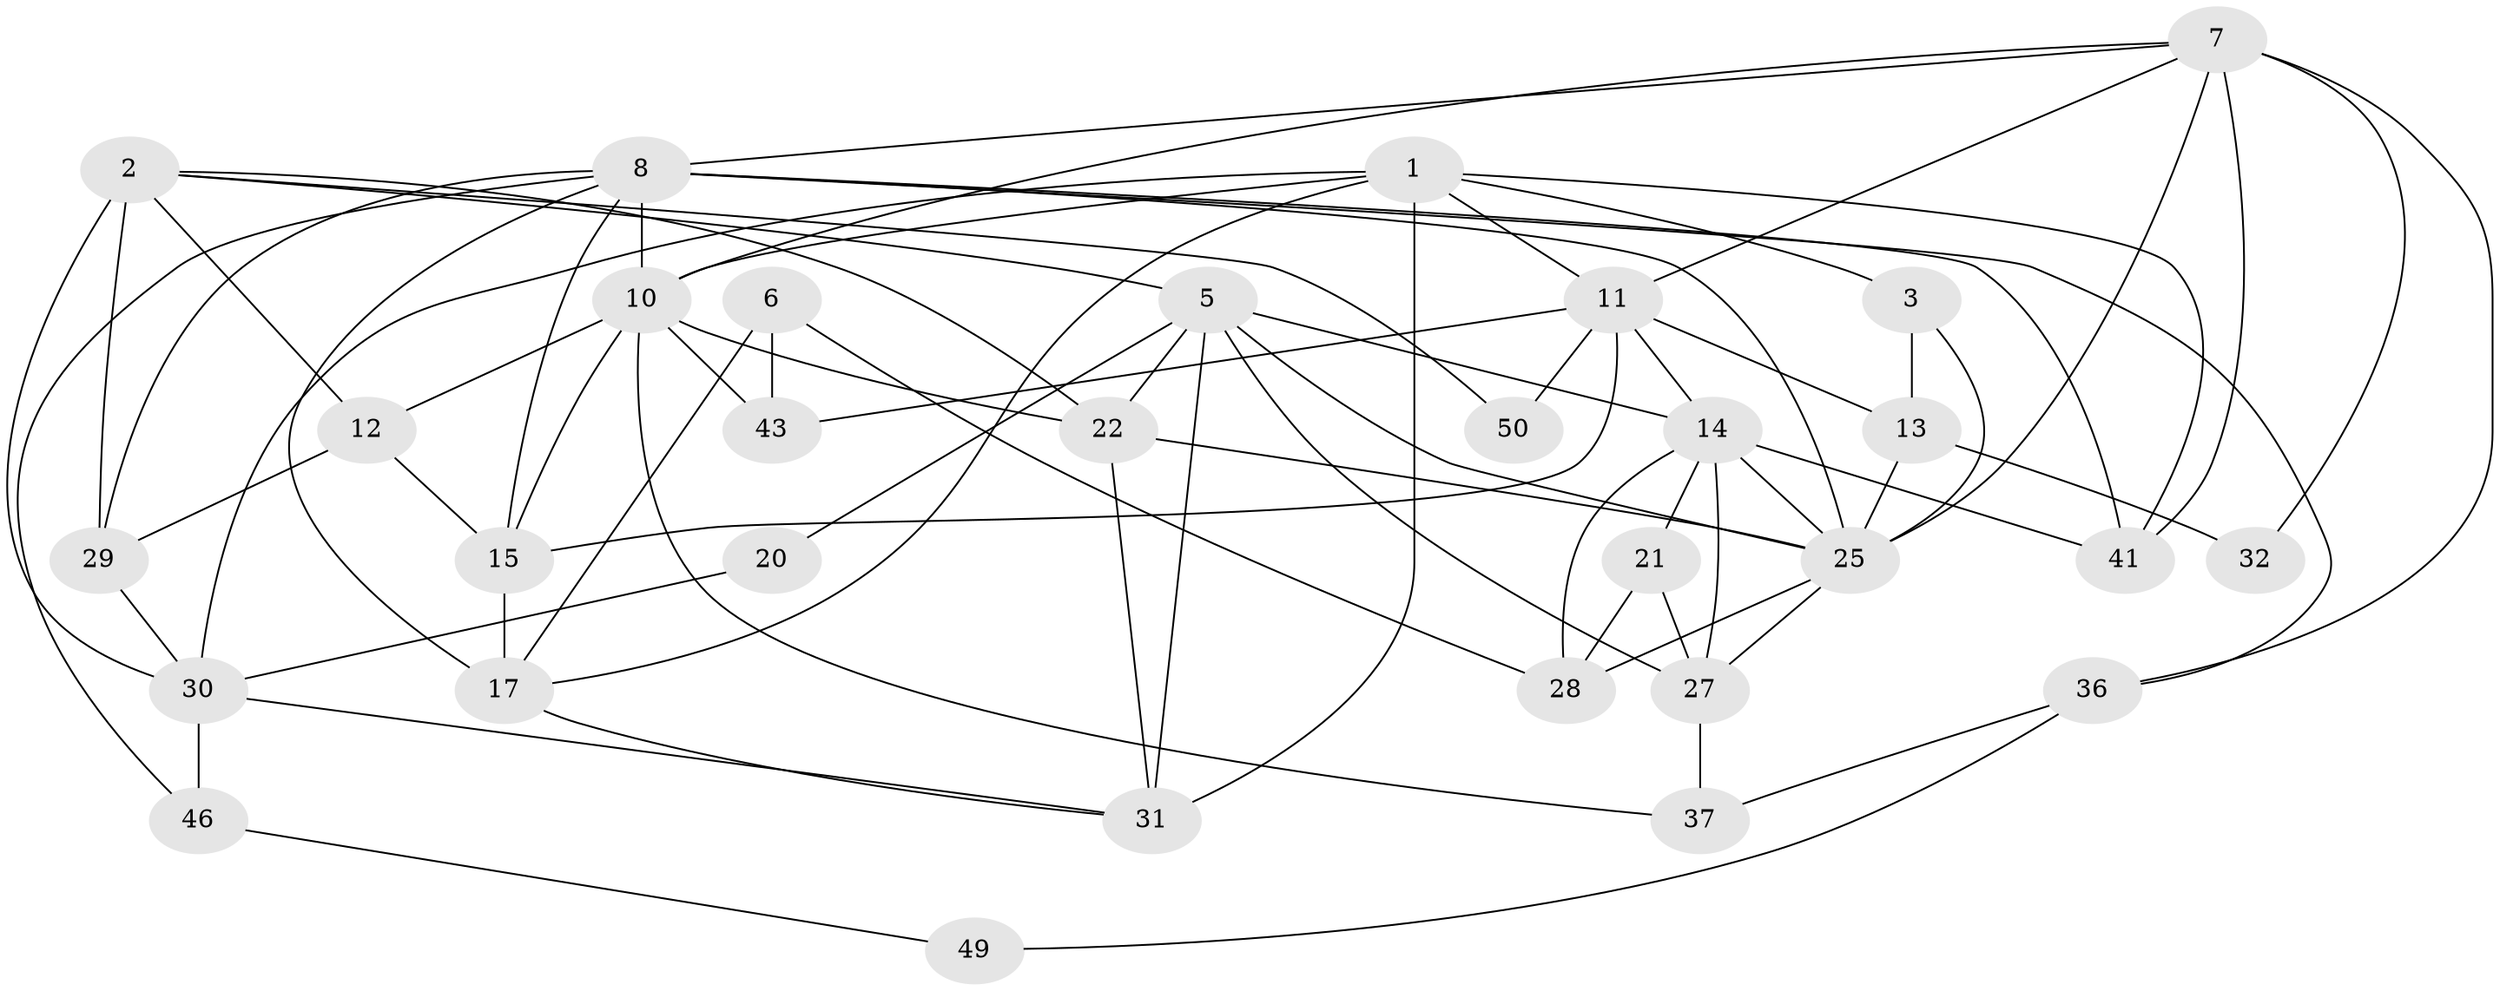 // Generated by graph-tools (version 1.1) at 2025/52/02/27/25 19:52:01]
// undirected, 31 vertices, 74 edges
graph export_dot {
graph [start="1"]
  node [color=gray90,style=filled];
  1 [super="+4"];
  2 [super="+9"];
  3 [super="+34"];
  5 [super="+16"];
  6;
  7 [super="+48"];
  8 [super="+26"];
  10 [super="+19"];
  11 [super="+40"];
  12 [super="+33"];
  13 [super="+23"];
  14 [super="+24"];
  15 [super="+42"];
  17 [super="+18"];
  20;
  21;
  22 [super="+38"];
  25 [super="+45"];
  27 [super="+44"];
  28;
  29;
  30 [super="+35"];
  31 [super="+47"];
  32;
  36 [super="+39"];
  37;
  41;
  43;
  46;
  49;
  50;
  1 -- 41;
  1 -- 11;
  1 -- 30;
  1 -- 31 [weight=2];
  1 -- 3;
  1 -- 17 [weight=2];
  1 -- 10;
  2 -- 50;
  2 -- 29;
  2 -- 30;
  2 -- 12 [weight=2];
  2 -- 5;
  2 -- 22;
  3 -- 25;
  3 -- 13;
  5 -- 14;
  5 -- 31;
  5 -- 27;
  5 -- 25;
  5 -- 20;
  5 -- 22;
  6 -- 43;
  6 -- 28;
  6 -- 17;
  7 -- 32 [weight=2];
  7 -- 41;
  7 -- 10;
  7 -- 25;
  7 -- 8;
  7 -- 11;
  7 -- 36;
  8 -- 36;
  8 -- 46;
  8 -- 25;
  8 -- 10;
  8 -- 41;
  8 -- 29;
  8 -- 15;
  8 -- 17;
  10 -- 22;
  10 -- 43;
  10 -- 37;
  10 -- 12;
  10 -- 15;
  11 -- 43;
  11 -- 13;
  11 -- 14;
  11 -- 50;
  11 -- 15;
  12 -- 15;
  12 -- 29;
  13 -- 25;
  13 -- 32;
  14 -- 21;
  14 -- 28;
  14 -- 41;
  14 -- 25;
  14 -- 27;
  15 -- 17;
  17 -- 31;
  20 -- 30;
  21 -- 28;
  21 -- 27;
  22 -- 31;
  22 -- 25;
  25 -- 28;
  25 -- 27;
  27 -- 37;
  29 -- 30;
  30 -- 46;
  30 -- 31;
  36 -- 49;
  36 -- 37;
  46 -- 49;
}
